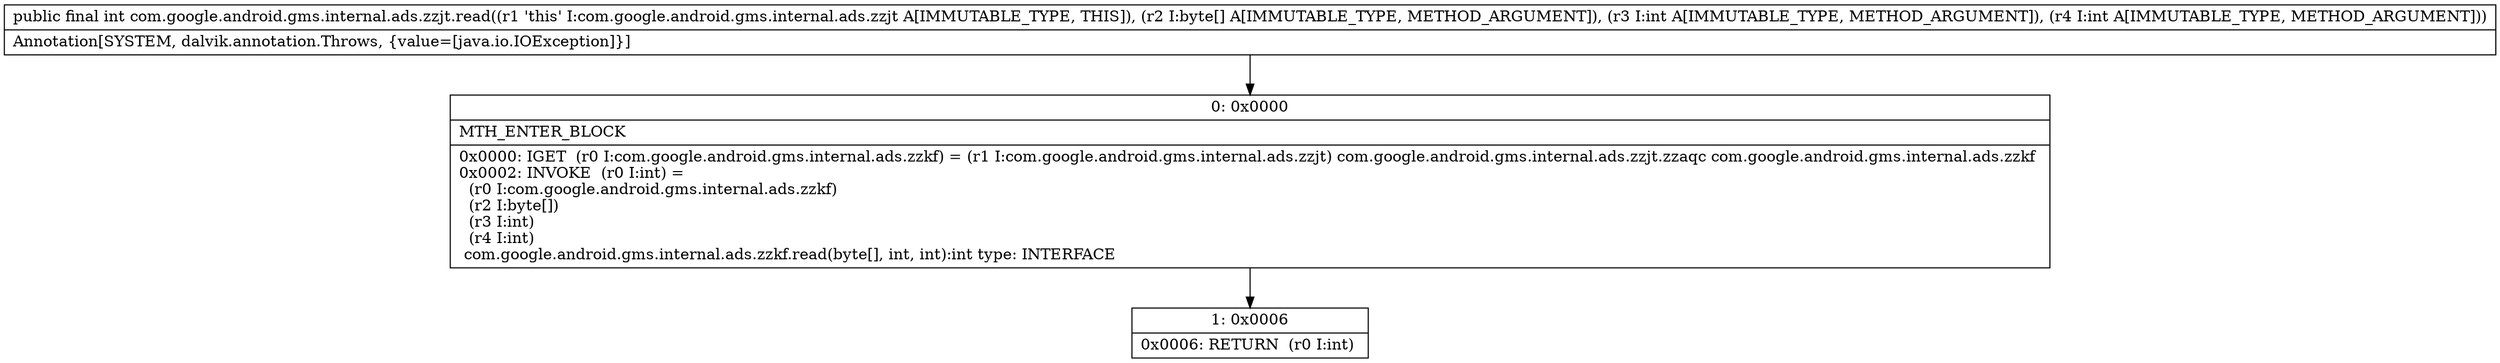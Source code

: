 digraph "CFG forcom.google.android.gms.internal.ads.zzjt.read([BII)I" {
Node_0 [shape=record,label="{0\:\ 0x0000|MTH_ENTER_BLOCK\l|0x0000: IGET  (r0 I:com.google.android.gms.internal.ads.zzkf) = (r1 I:com.google.android.gms.internal.ads.zzjt) com.google.android.gms.internal.ads.zzjt.zzaqc com.google.android.gms.internal.ads.zzkf \l0x0002: INVOKE  (r0 I:int) = \l  (r0 I:com.google.android.gms.internal.ads.zzkf)\l  (r2 I:byte[])\l  (r3 I:int)\l  (r4 I:int)\l com.google.android.gms.internal.ads.zzkf.read(byte[], int, int):int type: INTERFACE \l}"];
Node_1 [shape=record,label="{1\:\ 0x0006|0x0006: RETURN  (r0 I:int) \l}"];
MethodNode[shape=record,label="{public final int com.google.android.gms.internal.ads.zzjt.read((r1 'this' I:com.google.android.gms.internal.ads.zzjt A[IMMUTABLE_TYPE, THIS]), (r2 I:byte[] A[IMMUTABLE_TYPE, METHOD_ARGUMENT]), (r3 I:int A[IMMUTABLE_TYPE, METHOD_ARGUMENT]), (r4 I:int A[IMMUTABLE_TYPE, METHOD_ARGUMENT]))  | Annotation[SYSTEM, dalvik.annotation.Throws, \{value=[java.io.IOException]\}]\l}"];
MethodNode -> Node_0;
Node_0 -> Node_1;
}

